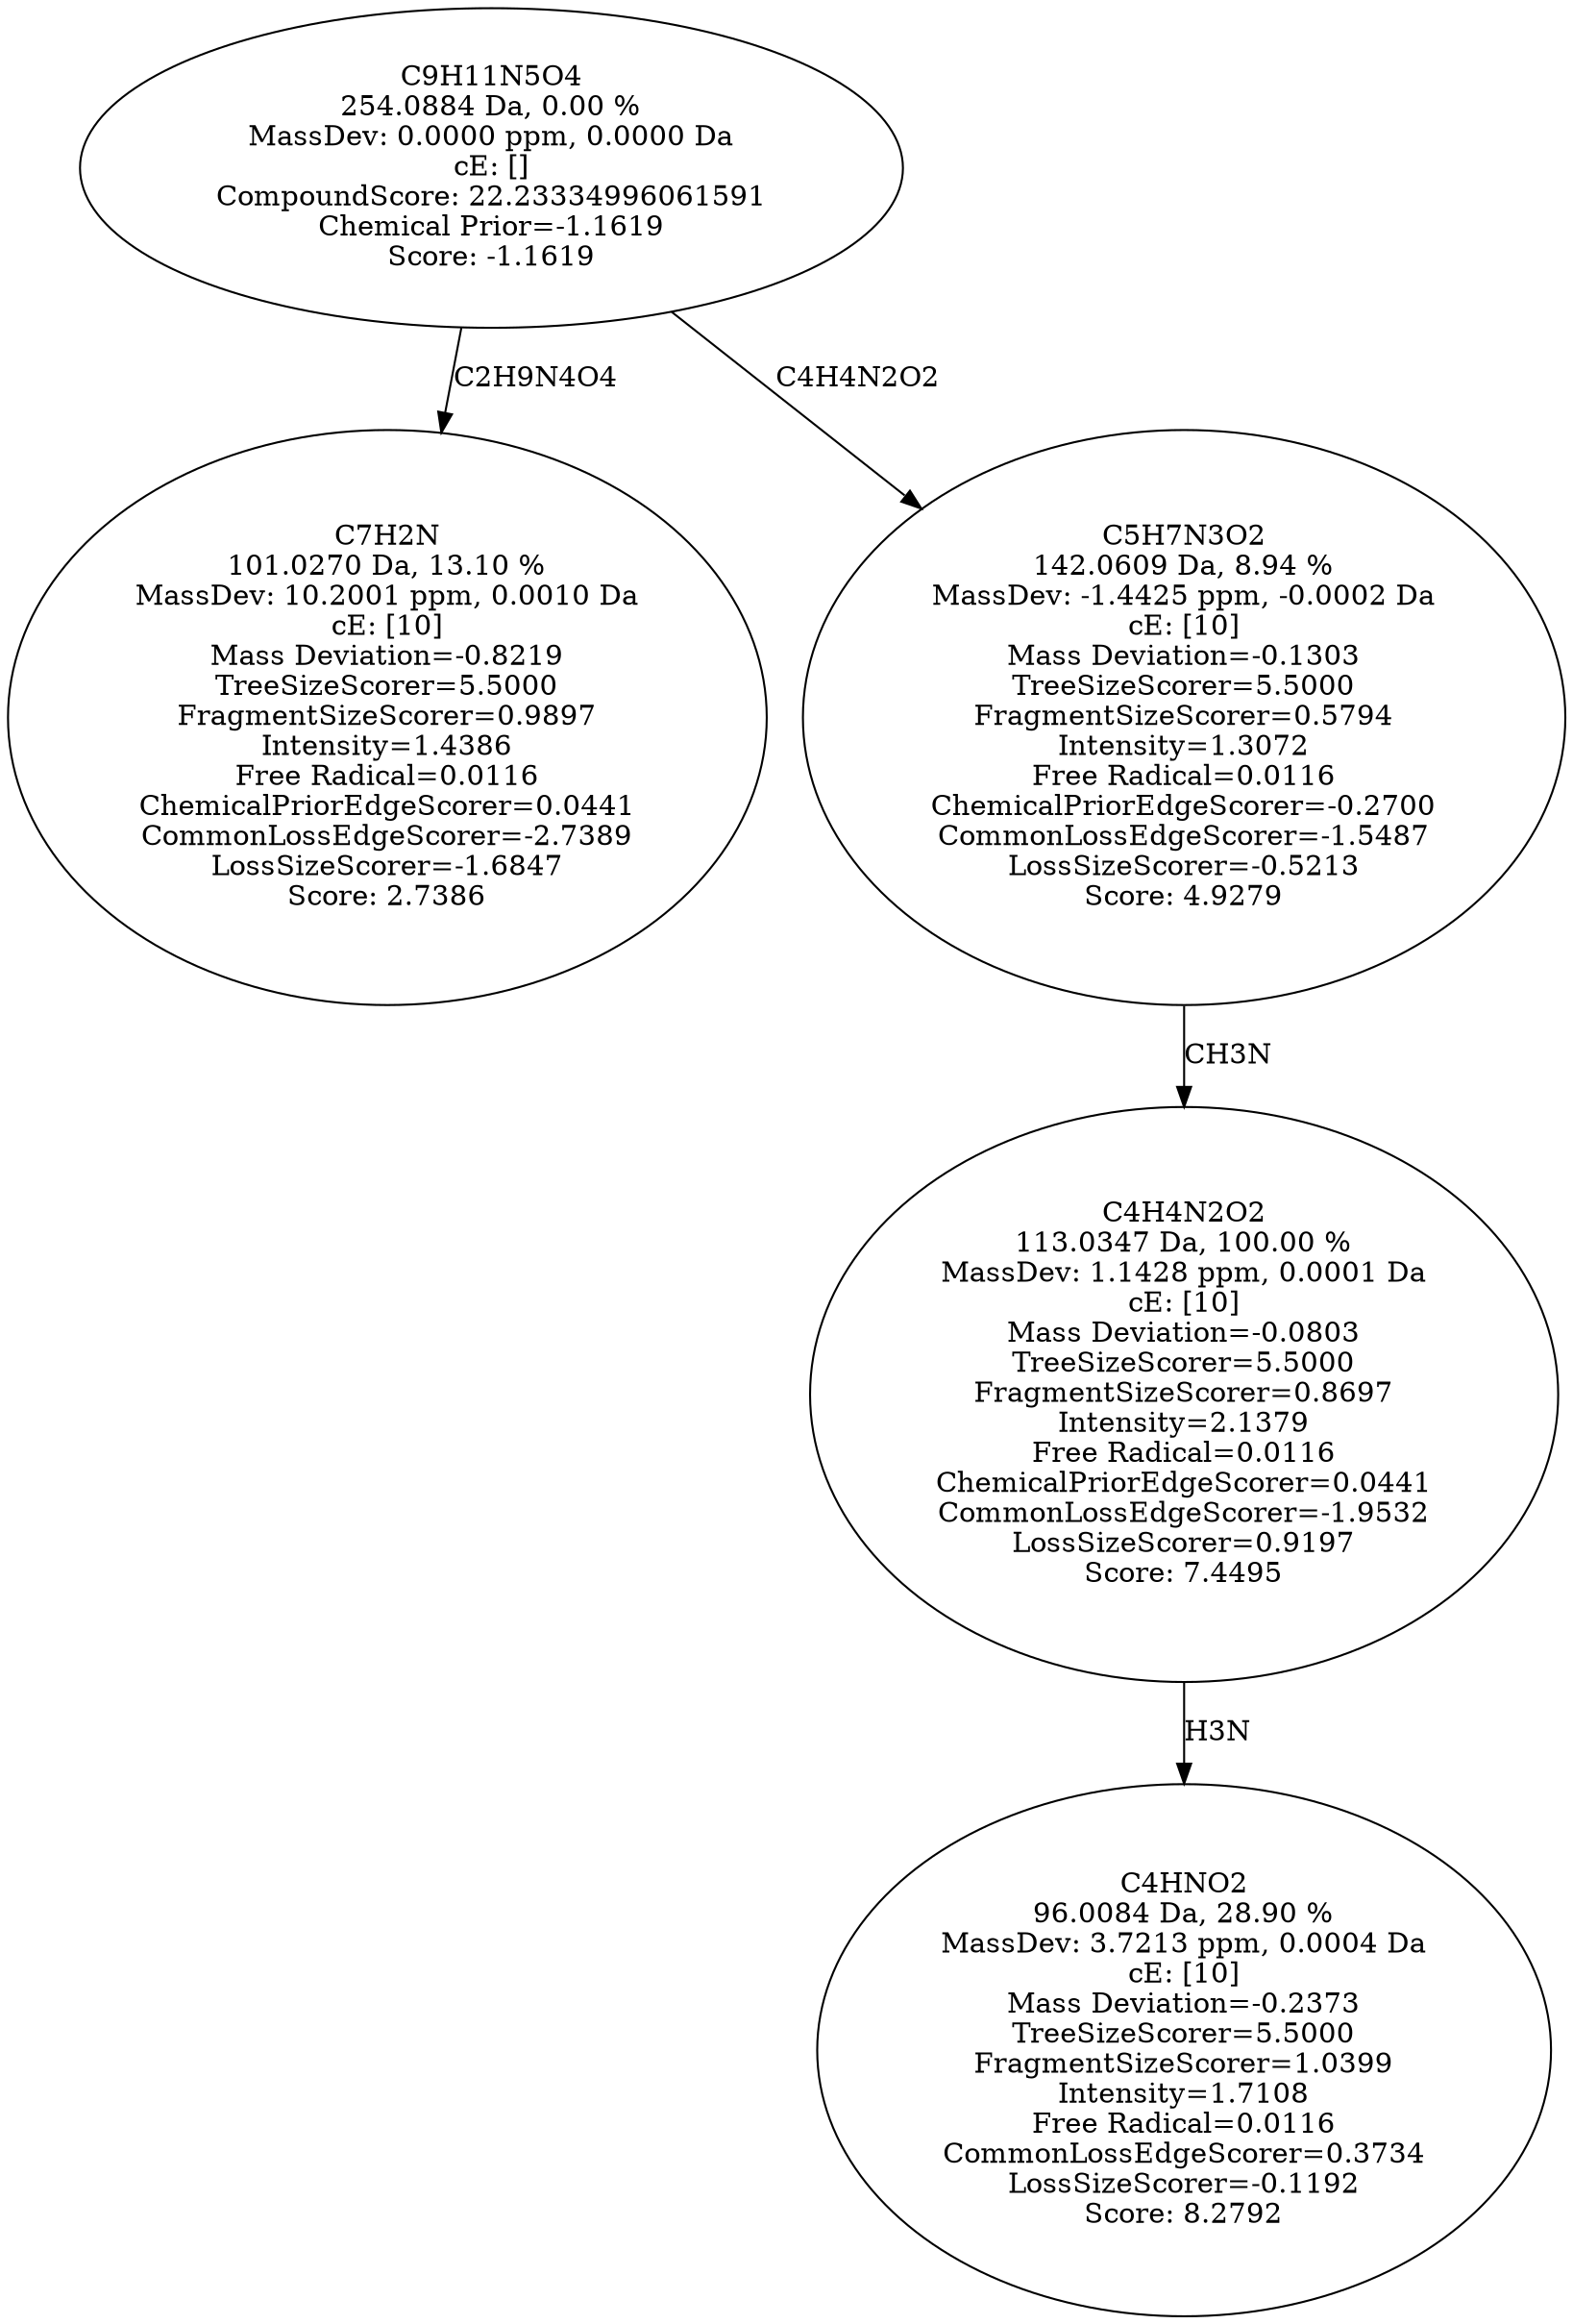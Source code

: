strict digraph {
v1 [label="C7H2N\n101.0270 Da, 13.10 %\nMassDev: 10.2001 ppm, 0.0010 Da\ncE: [10]\nMass Deviation=-0.8219\nTreeSizeScorer=5.5000\nFragmentSizeScorer=0.9897\nIntensity=1.4386\nFree Radical=0.0116\nChemicalPriorEdgeScorer=0.0441\nCommonLossEdgeScorer=-2.7389\nLossSizeScorer=-1.6847\nScore: 2.7386"];
v2 [label="C4HNO2\n96.0084 Da, 28.90 %\nMassDev: 3.7213 ppm, 0.0004 Da\ncE: [10]\nMass Deviation=-0.2373\nTreeSizeScorer=5.5000\nFragmentSizeScorer=1.0399\nIntensity=1.7108\nFree Radical=0.0116\nCommonLossEdgeScorer=0.3734\nLossSizeScorer=-0.1192\nScore: 8.2792"];
v3 [label="C4H4N2O2\n113.0347 Da, 100.00 %\nMassDev: 1.1428 ppm, 0.0001 Da\ncE: [10]\nMass Deviation=-0.0803\nTreeSizeScorer=5.5000\nFragmentSizeScorer=0.8697\nIntensity=2.1379\nFree Radical=0.0116\nChemicalPriorEdgeScorer=0.0441\nCommonLossEdgeScorer=-1.9532\nLossSizeScorer=0.9197\nScore: 7.4495"];
v4 [label="C5H7N3O2\n142.0609 Da, 8.94 %\nMassDev: -1.4425 ppm, -0.0002 Da\ncE: [10]\nMass Deviation=-0.1303\nTreeSizeScorer=5.5000\nFragmentSizeScorer=0.5794\nIntensity=1.3072\nFree Radical=0.0116\nChemicalPriorEdgeScorer=-0.2700\nCommonLossEdgeScorer=-1.5487\nLossSizeScorer=-0.5213\nScore: 4.9279"];
v5 [label="C9H11N5O4\n254.0884 Da, 0.00 %\nMassDev: 0.0000 ppm, 0.0000 Da\ncE: []\nCompoundScore: 22.23334996061591\nChemical Prior=-1.1619\nScore: -1.1619"];
v5 -> v1 [label="C2H9N4O4"];
v3 -> v2 [label="H3N"];
v4 -> v3 [label="CH3N"];
v5 -> v4 [label="C4H4N2O2"];
}